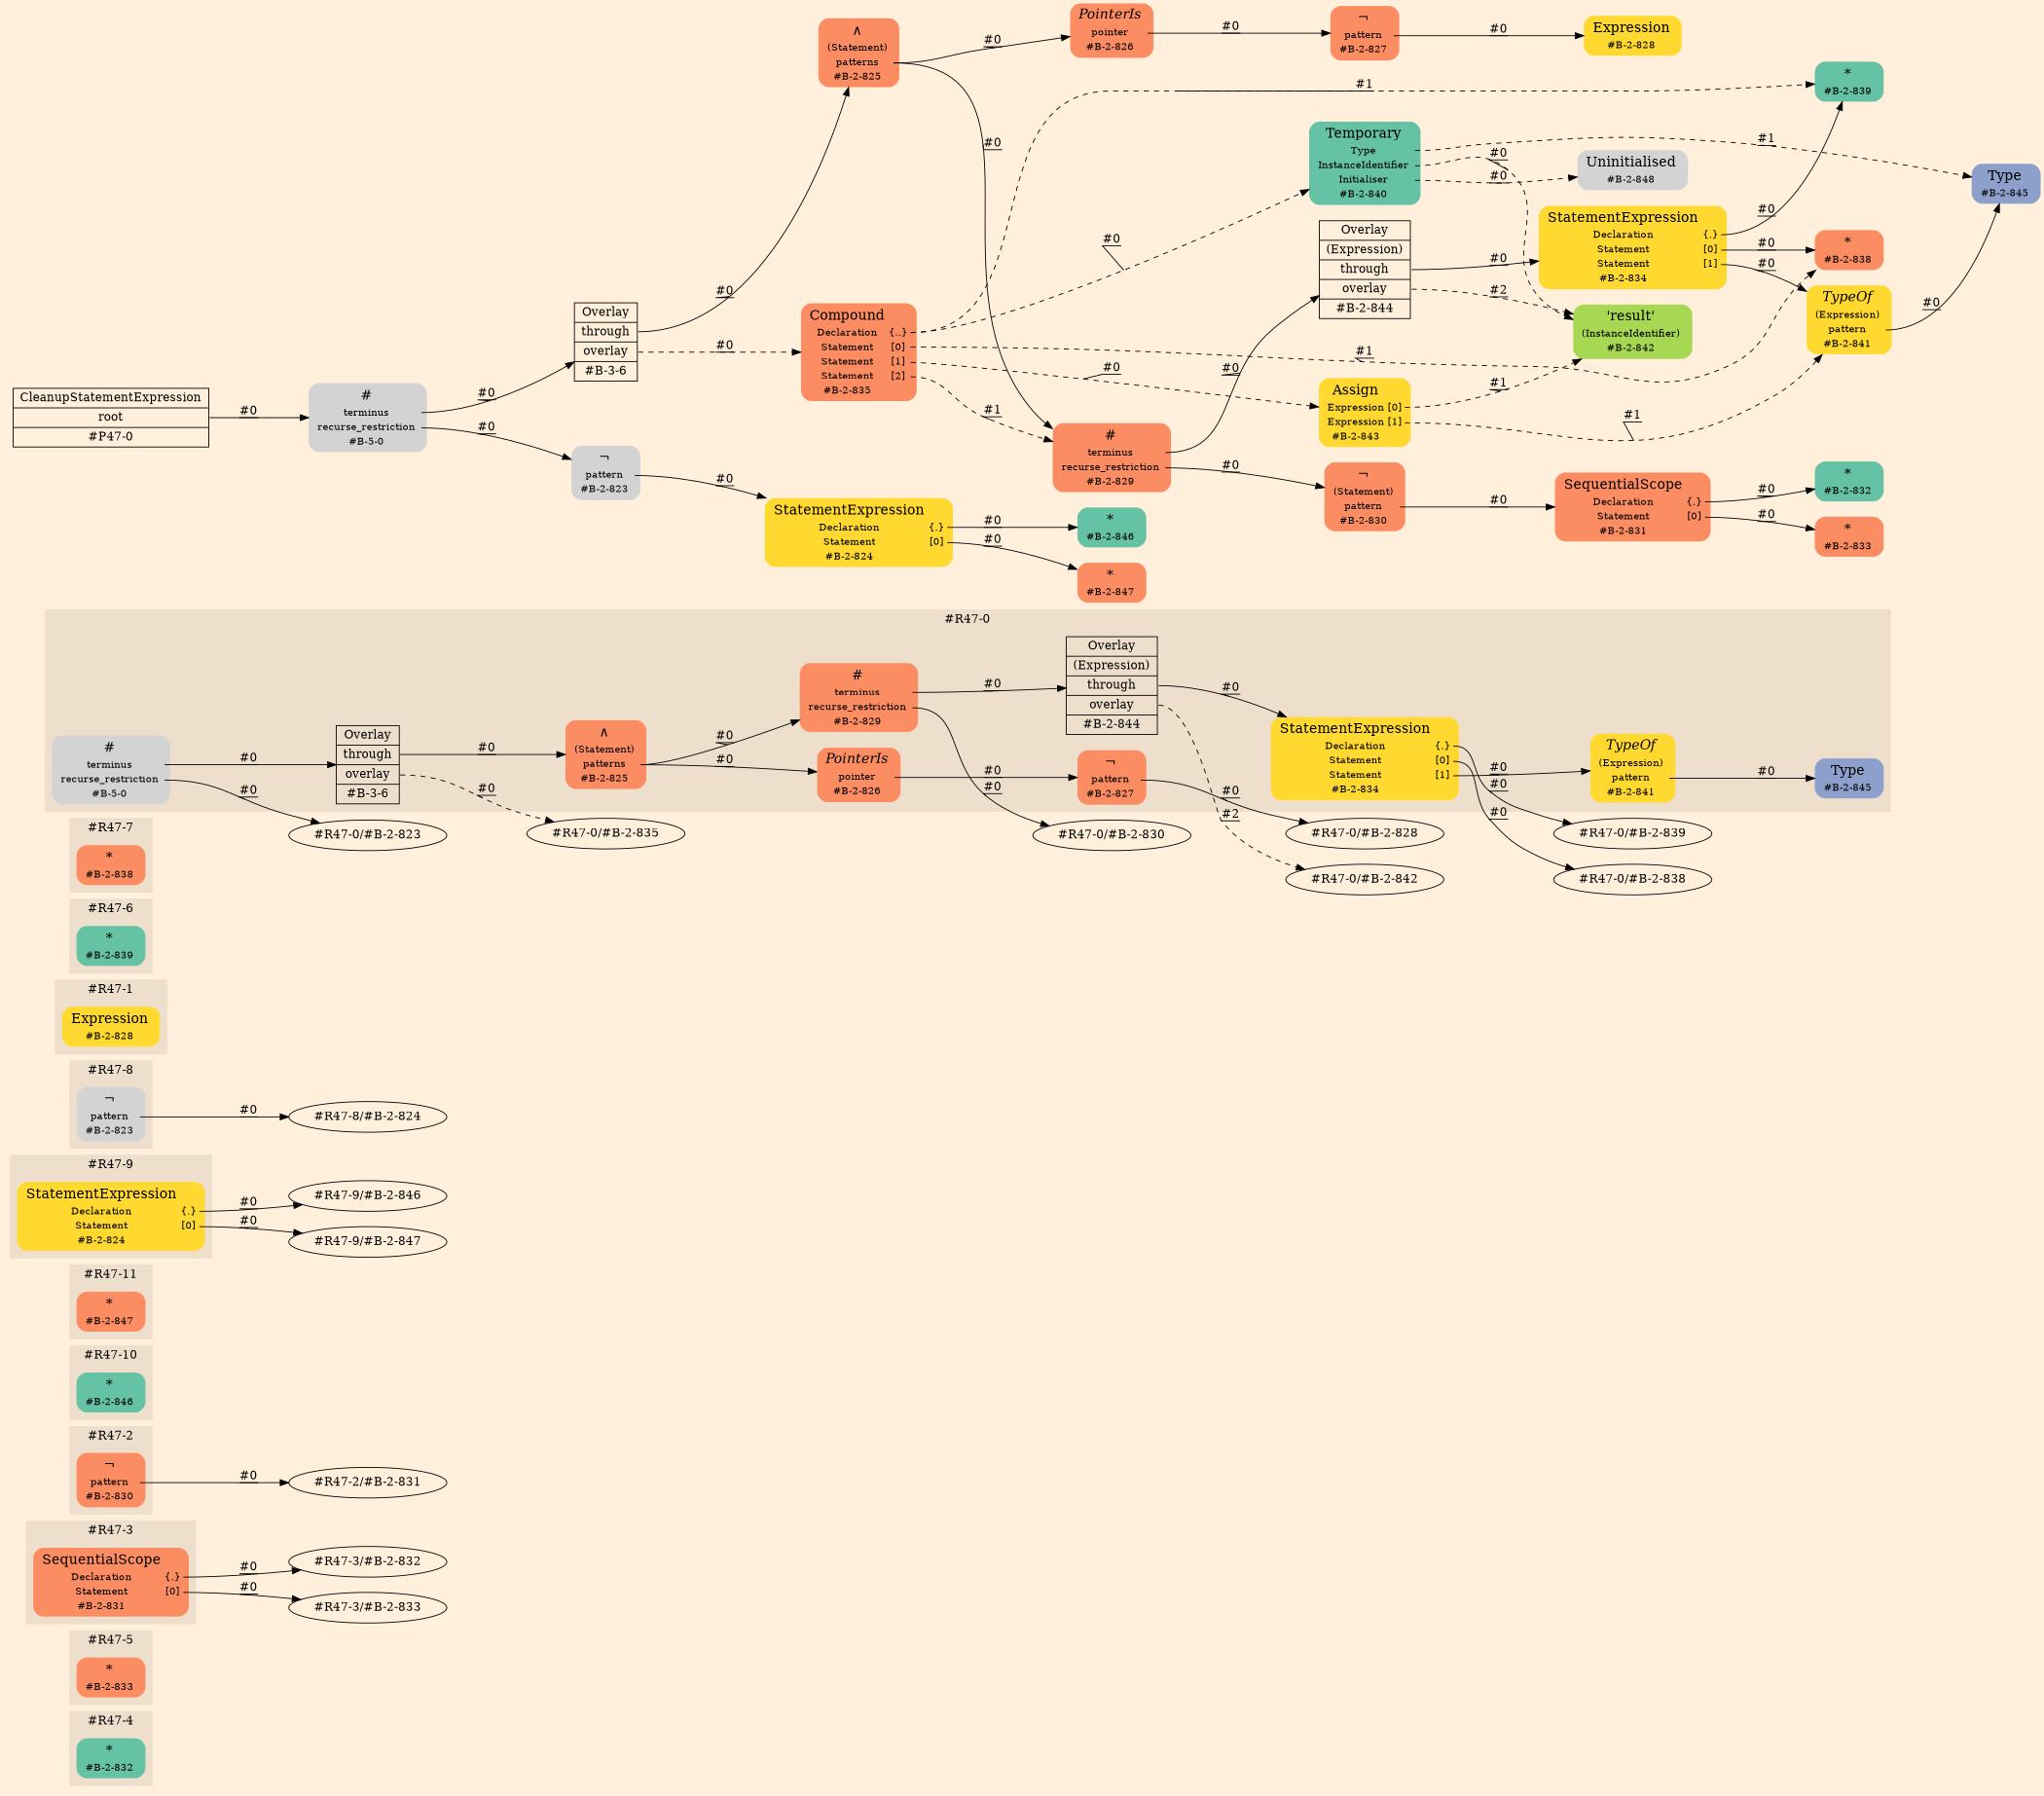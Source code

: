 digraph Inferno {
graph [
rankdir = "LR"
ranksep = 1.0
size = "14,20"
bgcolor = antiquewhite1
color = black
fontcolor = black
];
node [
];
subgraph "cluster#R47-4" {
label = "#R47-4"
style = "filled"
color = antiquewhite2
"#R47-4/#B-2-832" [
shape = "plaintext"
fillcolor = "/set28/1"
label = <<TABLE BORDER="0" CELLBORDER="0" CELLSPACING="0">
 <TR>
  <TD><FONT POINT-SIZE="16.0">*</FONT></TD>
  <TD></TD>
 </TR>
 <TR>
  <TD>#B-2-832</TD>
  <TD PORT="port0"></TD>
 </TR>
</TABLE>>
style = "rounded,filled"
fontsize = "12"
];
}
subgraph "cluster#R47-5" {
label = "#R47-5"
style = "filled"
color = antiquewhite2
"#R47-5/#B-2-833" [
shape = "plaintext"
fillcolor = "/set28/2"
label = <<TABLE BORDER="0" CELLBORDER="0" CELLSPACING="0">
 <TR>
  <TD><FONT POINT-SIZE="16.0">*</FONT></TD>
  <TD></TD>
 </TR>
 <TR>
  <TD>#B-2-833</TD>
  <TD PORT="port0"></TD>
 </TR>
</TABLE>>
style = "rounded,filled"
fontsize = "12"
];
}
subgraph "cluster#R47-3" {
label = "#R47-3"
style = "filled"
color = antiquewhite2
"#R47-3/#B-2-831" [
shape = "plaintext"
fillcolor = "/set28/2"
label = <<TABLE BORDER="0" CELLBORDER="0" CELLSPACING="0">
 <TR>
  <TD><FONT POINT-SIZE="16.0">SequentialScope</FONT></TD>
  <TD></TD>
 </TR>
 <TR>
  <TD>Declaration</TD>
  <TD PORT="port0">{.}</TD>
 </TR>
 <TR>
  <TD>Statement</TD>
  <TD PORT="port1">[0]</TD>
 </TR>
 <TR>
  <TD>#B-2-831</TD>
  <TD PORT="port2"></TD>
 </TR>
</TABLE>>
style = "rounded,filled"
fontsize = "12"
];
}
"#R47-3/#B-2-831":port0 -> "#R47-3/#B-2-832" [style="solid"
label = "#0"
decorate = true
color = black
fontcolor = black
];
"#R47-3/#B-2-831":port1 -> "#R47-3/#B-2-833" [style="solid"
label = "#0"
decorate = true
color = black
fontcolor = black
];
subgraph "cluster#R47-2" {
label = "#R47-2"
style = "filled"
color = antiquewhite2
"#R47-2/#B-2-830" [
shape = "plaintext"
fillcolor = "/set28/2"
label = <<TABLE BORDER="0" CELLBORDER="0" CELLSPACING="0">
 <TR>
  <TD><FONT POINT-SIZE="16.0">¬</FONT></TD>
  <TD></TD>
 </TR>
 <TR>
  <TD>pattern</TD>
  <TD PORT="port0"></TD>
 </TR>
 <TR>
  <TD>#B-2-830</TD>
  <TD PORT="port1"></TD>
 </TR>
</TABLE>>
style = "rounded,filled"
fontsize = "12"
];
}
"#R47-2/#B-2-830":port0 -> "#R47-2/#B-2-831" [style="solid"
label = "#0"
decorate = true
color = black
fontcolor = black
];
subgraph "cluster#R47-10" {
label = "#R47-10"
style = "filled"
color = antiquewhite2
"#R47-10/#B-2-846" [
shape = "plaintext"
fillcolor = "/set28/1"
label = <<TABLE BORDER="0" CELLBORDER="0" CELLSPACING="0">
 <TR>
  <TD><FONT POINT-SIZE="16.0">*</FONT></TD>
  <TD></TD>
 </TR>
 <TR>
  <TD>#B-2-846</TD>
  <TD PORT="port0"></TD>
 </TR>
</TABLE>>
style = "rounded,filled"
fontsize = "12"
];
}
subgraph "cluster#R47-11" {
label = "#R47-11"
style = "filled"
color = antiquewhite2
"#R47-11/#B-2-847" [
shape = "plaintext"
fillcolor = "/set28/2"
label = <<TABLE BORDER="0" CELLBORDER="0" CELLSPACING="0">
 <TR>
  <TD><FONT POINT-SIZE="16.0">*</FONT></TD>
  <TD></TD>
 </TR>
 <TR>
  <TD>#B-2-847</TD>
  <TD PORT="port0"></TD>
 </TR>
</TABLE>>
style = "rounded,filled"
fontsize = "12"
];
}
subgraph "cluster#R47-9" {
label = "#R47-9"
style = "filled"
color = antiquewhite2
"#R47-9/#B-2-824" [
shape = "plaintext"
fillcolor = "/set28/6"
label = <<TABLE BORDER="0" CELLBORDER="0" CELLSPACING="0">
 <TR>
  <TD><FONT POINT-SIZE="16.0">StatementExpression</FONT></TD>
  <TD></TD>
 </TR>
 <TR>
  <TD>Declaration</TD>
  <TD PORT="port0">{.}</TD>
 </TR>
 <TR>
  <TD>Statement</TD>
  <TD PORT="port1">[0]</TD>
 </TR>
 <TR>
  <TD>#B-2-824</TD>
  <TD PORT="port2"></TD>
 </TR>
</TABLE>>
style = "rounded,filled"
fontsize = "12"
];
}
"#R47-9/#B-2-824":port0 -> "#R47-9/#B-2-846" [style="solid"
label = "#0"
decorate = true
color = black
fontcolor = black
];
"#R47-9/#B-2-824":port1 -> "#R47-9/#B-2-847" [style="solid"
label = "#0"
decorate = true
color = black
fontcolor = black
];
subgraph "cluster#R47-8" {
label = "#R47-8"
style = "filled"
color = antiquewhite2
"#R47-8/#B-2-823" [
shape = "plaintext"
label = <<TABLE BORDER="0" CELLBORDER="0" CELLSPACING="0">
 <TR>
  <TD><FONT POINT-SIZE="16.0">¬</FONT></TD>
  <TD></TD>
 </TR>
 <TR>
  <TD>pattern</TD>
  <TD PORT="port0"></TD>
 </TR>
 <TR>
  <TD>#B-2-823</TD>
  <TD PORT="port1"></TD>
 </TR>
</TABLE>>
style = "rounded,filled"
fontsize = "12"
];
}
"#R47-8/#B-2-823":port0 -> "#R47-8/#B-2-824" [style="solid"
label = "#0"
decorate = true
color = black
fontcolor = black
];
subgraph "cluster#R47-1" {
label = "#R47-1"
style = "filled"
color = antiquewhite2
"#R47-1/#B-2-828" [
shape = "plaintext"
fillcolor = "/set28/6"
label = <<TABLE BORDER="0" CELLBORDER="0" CELLSPACING="0">
 <TR>
  <TD><FONT POINT-SIZE="16.0">Expression</FONT></TD>
  <TD></TD>
 </TR>
 <TR>
  <TD>#B-2-828</TD>
  <TD PORT="port0"></TD>
 </TR>
</TABLE>>
style = "rounded,filled"
fontsize = "12"
];
}
subgraph "cluster#R47-6" {
label = "#R47-6"
style = "filled"
color = antiquewhite2
"#R47-6/#B-2-839" [
shape = "plaintext"
fillcolor = "/set28/1"
label = <<TABLE BORDER="0" CELLBORDER="0" CELLSPACING="0">
 <TR>
  <TD><FONT POINT-SIZE="16.0">*</FONT></TD>
  <TD></TD>
 </TR>
 <TR>
  <TD>#B-2-839</TD>
  <TD PORT="port0"></TD>
 </TR>
</TABLE>>
style = "rounded,filled"
fontsize = "12"
];
}
subgraph "cluster#R47-7" {
label = "#R47-7"
style = "filled"
color = antiquewhite2
"#R47-7/#B-2-838" [
shape = "plaintext"
fillcolor = "/set28/2"
label = <<TABLE BORDER="0" CELLBORDER="0" CELLSPACING="0">
 <TR>
  <TD><FONT POINT-SIZE="16.0">*</FONT></TD>
  <TD></TD>
 </TR>
 <TR>
  <TD>#B-2-838</TD>
  <TD PORT="port0"></TD>
 </TR>
</TABLE>>
style = "rounded,filled"
fontsize = "12"
];
}
subgraph "cluster#R47-0" {
label = "#R47-0"
style = "filled"
color = antiquewhite2
"#R47-0/#B-2-827" [
shape = "plaintext"
fillcolor = "/set28/2"
label = <<TABLE BORDER="0" CELLBORDER="0" CELLSPACING="0">
 <TR>
  <TD><FONT POINT-SIZE="16.0">¬</FONT></TD>
  <TD></TD>
 </TR>
 <TR>
  <TD>pattern</TD>
  <TD PORT="port0"></TD>
 </TR>
 <TR>
  <TD>#B-2-827</TD>
  <TD PORT="port1"></TD>
 </TR>
</TABLE>>
style = "rounded,filled"
fontsize = "12"
];
"#R47-0/#B-2-826" [
shape = "plaintext"
fillcolor = "/set28/2"
label = <<TABLE BORDER="0" CELLBORDER="0" CELLSPACING="0">
 <TR>
  <TD><FONT POINT-SIZE="16.0"><I>PointerIs</I></FONT></TD>
  <TD></TD>
 </TR>
 <TR>
  <TD>pointer</TD>
  <TD PORT="port0"></TD>
 </TR>
 <TR>
  <TD>#B-2-826</TD>
  <TD PORT="port1"></TD>
 </TR>
</TABLE>>
style = "rounded,filled"
fontsize = "12"
];
"#R47-0/#B-2-841" [
shape = "plaintext"
fillcolor = "/set28/6"
label = <<TABLE BORDER="0" CELLBORDER="0" CELLSPACING="0">
 <TR>
  <TD><FONT POINT-SIZE="16.0"><I>TypeOf</I></FONT></TD>
  <TD></TD>
 </TR>
 <TR>
  <TD>(Expression)</TD>
  <TD PORT="port0"></TD>
 </TR>
 <TR>
  <TD>pattern</TD>
  <TD PORT="port1"></TD>
 </TR>
 <TR>
  <TD>#B-2-841</TD>
  <TD PORT="port2"></TD>
 </TR>
</TABLE>>
style = "rounded,filled"
fontsize = "12"
];
"#R47-0/#B-3-6" [
shape = "record"
fillcolor = antiquewhite2
label = "<fixed> Overlay | <port0> through | <port1> overlay | <port2> #B-3-6"
style = "filled"
fontsize = "14"
color = black
fontcolor = black
];
"#R47-0/#B-2-829" [
shape = "plaintext"
fillcolor = "/set28/2"
label = <<TABLE BORDER="0" CELLBORDER="0" CELLSPACING="0">
 <TR>
  <TD><FONT POINT-SIZE="16.0">#</FONT></TD>
  <TD></TD>
 </TR>
 <TR>
  <TD>terminus</TD>
  <TD PORT="port0"></TD>
 </TR>
 <TR>
  <TD>recurse_restriction</TD>
  <TD PORT="port1"></TD>
 </TR>
 <TR>
  <TD>#B-2-829</TD>
  <TD PORT="port2"></TD>
 </TR>
</TABLE>>
style = "rounded,filled"
fontsize = "12"
];
"#R47-0/#B-2-844" [
shape = "record"
fillcolor = antiquewhite2
label = "<fixed> Overlay | <port0> (Expression) | <port1> through | <port2> overlay | <port3> #B-2-844"
style = "filled"
fontsize = "14"
color = black
fontcolor = black
];
"#R47-0/#B-2-845" [
shape = "plaintext"
fillcolor = "/set28/3"
label = <<TABLE BORDER="0" CELLBORDER="0" CELLSPACING="0">
 <TR>
  <TD><FONT POINT-SIZE="16.0">Type</FONT></TD>
  <TD></TD>
 </TR>
 <TR>
  <TD>#B-2-845</TD>
  <TD PORT="port0"></TD>
 </TR>
</TABLE>>
style = "rounded,filled"
fontsize = "12"
];
"#R47-0/#B-2-834" [
shape = "plaintext"
fillcolor = "/set28/6"
label = <<TABLE BORDER="0" CELLBORDER="0" CELLSPACING="0">
 <TR>
  <TD><FONT POINT-SIZE="16.0">StatementExpression</FONT></TD>
  <TD></TD>
 </TR>
 <TR>
  <TD>Declaration</TD>
  <TD PORT="port0">{.}</TD>
 </TR>
 <TR>
  <TD>Statement</TD>
  <TD PORT="port1">[0]</TD>
 </TR>
 <TR>
  <TD>Statement</TD>
  <TD PORT="port2">[1]</TD>
 </TR>
 <TR>
  <TD>#B-2-834</TD>
  <TD PORT="port3"></TD>
 </TR>
</TABLE>>
style = "rounded,filled"
fontsize = "12"
];
"#R47-0/#B-5-0" [
shape = "plaintext"
label = <<TABLE BORDER="0" CELLBORDER="0" CELLSPACING="0">
 <TR>
  <TD><FONT POINT-SIZE="16.0">#</FONT></TD>
  <TD></TD>
 </TR>
 <TR>
  <TD>terminus</TD>
  <TD PORT="port0"></TD>
 </TR>
 <TR>
  <TD>recurse_restriction</TD>
  <TD PORT="port1"></TD>
 </TR>
 <TR>
  <TD>#B-5-0</TD>
  <TD PORT="port2"></TD>
 </TR>
</TABLE>>
style = "rounded,filled"
fontsize = "12"
];
"#R47-0/#B-2-825" [
shape = "plaintext"
fillcolor = "/set28/2"
label = <<TABLE BORDER="0" CELLBORDER="0" CELLSPACING="0">
 <TR>
  <TD><FONT POINT-SIZE="16.0">∧</FONT></TD>
  <TD></TD>
 </TR>
 <TR>
  <TD>(Statement)</TD>
  <TD PORT="port0"></TD>
 </TR>
 <TR>
  <TD>patterns</TD>
  <TD PORT="port1"></TD>
 </TR>
 <TR>
  <TD>#B-2-825</TD>
  <TD PORT="port2"></TD>
 </TR>
</TABLE>>
style = "rounded,filled"
fontsize = "12"
];
}
"#R47-0/#B-2-827":port0 -> "#R47-0/#B-2-828" [style="solid"
label = "#0"
decorate = true
color = black
fontcolor = black
];
"#R47-0/#B-2-826":port0 -> "#R47-0/#B-2-827" [style="solid"
label = "#0"
decorate = true
color = black
fontcolor = black
];
"#R47-0/#B-2-841":port1 -> "#R47-0/#B-2-845" [style="solid"
label = "#0"
decorate = true
color = black
fontcolor = black
];
"#R47-0/#B-3-6":port0 -> "#R47-0/#B-2-825" [style="solid"
label = "#0"
decorate = true
color = black
fontcolor = black
];
"#R47-0/#B-3-6":port1 -> "#R47-0/#B-2-835" [style="dashed"
label = "#0"
decorate = true
color = black
fontcolor = black
];
"#R47-0/#B-2-829":port0 -> "#R47-0/#B-2-844" [style="solid"
label = "#0"
decorate = true
color = black
fontcolor = black
];
"#R47-0/#B-2-829":port1 -> "#R47-0/#B-2-830" [style="solid"
label = "#0"
decorate = true
color = black
fontcolor = black
];
"#R47-0/#B-2-844":port1 -> "#R47-0/#B-2-834" [style="solid"
label = "#0"
decorate = true
color = black
fontcolor = black
];
"#R47-0/#B-2-844":port2 -> "#R47-0/#B-2-842" [style="dashed"
label = "#2"
decorate = true
color = black
fontcolor = black
];
"#R47-0/#B-2-834":port0 -> "#R47-0/#B-2-839" [style="solid"
label = "#0"
decorate = true
color = black
fontcolor = black
];
"#R47-0/#B-2-834":port1 -> "#R47-0/#B-2-838" [style="solid"
label = "#0"
decorate = true
color = black
fontcolor = black
];
"#R47-0/#B-2-834":port2 -> "#R47-0/#B-2-841" [style="solid"
label = "#0"
decorate = true
color = black
fontcolor = black
];
"#R47-0/#B-5-0":port0 -> "#R47-0/#B-3-6" [style="solid"
label = "#0"
decorate = true
color = black
fontcolor = black
];
"#R47-0/#B-5-0":port1 -> "#R47-0/#B-2-823" [style="solid"
label = "#0"
decorate = true
color = black
fontcolor = black
];
"#R47-0/#B-2-825":port1 -> "#R47-0/#B-2-829" [style="solid"
label = "#0"
decorate = true
color = black
fontcolor = black
];
"#R47-0/#B-2-825":port1 -> "#R47-0/#B-2-826" [style="solid"
label = "#0"
decorate = true
color = black
fontcolor = black
];
"CR#P47-0" [
shape = "record"
fillcolor = antiquewhite1
label = "<fixed> CleanupStatementExpression | <port0> root | <port1> #P47-0"
style = "filled"
fontsize = "14"
color = black
fontcolor = black
];
"#B-5-0" [
shape = "plaintext"
label = <<TABLE BORDER="0" CELLBORDER="0" CELLSPACING="0">
 <TR>
  <TD><FONT POINT-SIZE="16.0">#</FONT></TD>
  <TD></TD>
 </TR>
 <TR>
  <TD>terminus</TD>
  <TD PORT="port0"></TD>
 </TR>
 <TR>
  <TD>recurse_restriction</TD>
  <TD PORT="port1"></TD>
 </TR>
 <TR>
  <TD>#B-5-0</TD>
  <TD PORT="port2"></TD>
 </TR>
</TABLE>>
style = "rounded,filled"
fontsize = "12"
];
"#B-3-6" [
shape = "record"
fillcolor = antiquewhite1
label = "<fixed> Overlay | <port0> through | <port1> overlay | <port2> #B-3-6"
style = "filled"
fontsize = "14"
color = black
fontcolor = black
];
"#B-2-825" [
shape = "plaintext"
fillcolor = "/set28/2"
label = <<TABLE BORDER="0" CELLBORDER="0" CELLSPACING="0">
 <TR>
  <TD><FONT POINT-SIZE="16.0">∧</FONT></TD>
  <TD></TD>
 </TR>
 <TR>
  <TD>(Statement)</TD>
  <TD PORT="port0"></TD>
 </TR>
 <TR>
  <TD>patterns</TD>
  <TD PORT="port1"></TD>
 </TR>
 <TR>
  <TD>#B-2-825</TD>
  <TD PORT="port2"></TD>
 </TR>
</TABLE>>
style = "rounded,filled"
fontsize = "12"
];
"#B-2-829" [
shape = "plaintext"
fillcolor = "/set28/2"
label = <<TABLE BORDER="0" CELLBORDER="0" CELLSPACING="0">
 <TR>
  <TD><FONT POINT-SIZE="16.0">#</FONT></TD>
  <TD></TD>
 </TR>
 <TR>
  <TD>terminus</TD>
  <TD PORT="port0"></TD>
 </TR>
 <TR>
  <TD>recurse_restriction</TD>
  <TD PORT="port1"></TD>
 </TR>
 <TR>
  <TD>#B-2-829</TD>
  <TD PORT="port2"></TD>
 </TR>
</TABLE>>
style = "rounded,filled"
fontsize = "12"
];
"#B-2-844" [
shape = "record"
fillcolor = antiquewhite1
label = "<fixed> Overlay | <port0> (Expression) | <port1> through | <port2> overlay | <port3> #B-2-844"
style = "filled"
fontsize = "14"
color = black
fontcolor = black
];
"#B-2-834" [
shape = "plaintext"
fillcolor = "/set28/6"
label = <<TABLE BORDER="0" CELLBORDER="0" CELLSPACING="0">
 <TR>
  <TD><FONT POINT-SIZE="16.0">StatementExpression</FONT></TD>
  <TD></TD>
 </TR>
 <TR>
  <TD>Declaration</TD>
  <TD PORT="port0">{.}</TD>
 </TR>
 <TR>
  <TD>Statement</TD>
  <TD PORT="port1">[0]</TD>
 </TR>
 <TR>
  <TD>Statement</TD>
  <TD PORT="port2">[1]</TD>
 </TR>
 <TR>
  <TD>#B-2-834</TD>
  <TD PORT="port3"></TD>
 </TR>
</TABLE>>
style = "rounded,filled"
fontsize = "12"
];
"#B-2-839" [
shape = "plaintext"
fillcolor = "/set28/1"
label = <<TABLE BORDER="0" CELLBORDER="0" CELLSPACING="0">
 <TR>
  <TD><FONT POINT-SIZE="16.0">*</FONT></TD>
  <TD></TD>
 </TR>
 <TR>
  <TD>#B-2-839</TD>
  <TD PORT="port0"></TD>
 </TR>
</TABLE>>
style = "rounded,filled"
fontsize = "12"
];
"#B-2-838" [
shape = "plaintext"
fillcolor = "/set28/2"
label = <<TABLE BORDER="0" CELLBORDER="0" CELLSPACING="0">
 <TR>
  <TD><FONT POINT-SIZE="16.0">*</FONT></TD>
  <TD></TD>
 </TR>
 <TR>
  <TD>#B-2-838</TD>
  <TD PORT="port0"></TD>
 </TR>
</TABLE>>
style = "rounded,filled"
fontsize = "12"
];
"#B-2-841" [
shape = "plaintext"
fillcolor = "/set28/6"
label = <<TABLE BORDER="0" CELLBORDER="0" CELLSPACING="0">
 <TR>
  <TD><FONT POINT-SIZE="16.0"><I>TypeOf</I></FONT></TD>
  <TD></TD>
 </TR>
 <TR>
  <TD>(Expression)</TD>
  <TD PORT="port0"></TD>
 </TR>
 <TR>
  <TD>pattern</TD>
  <TD PORT="port1"></TD>
 </TR>
 <TR>
  <TD>#B-2-841</TD>
  <TD PORT="port2"></TD>
 </TR>
</TABLE>>
style = "rounded,filled"
fontsize = "12"
];
"#B-2-845" [
shape = "plaintext"
fillcolor = "/set28/3"
label = <<TABLE BORDER="0" CELLBORDER="0" CELLSPACING="0">
 <TR>
  <TD><FONT POINT-SIZE="16.0">Type</FONT></TD>
  <TD></TD>
 </TR>
 <TR>
  <TD>#B-2-845</TD>
  <TD PORT="port0"></TD>
 </TR>
</TABLE>>
style = "rounded,filled"
fontsize = "12"
];
"#B-2-842" [
shape = "plaintext"
fillcolor = "/set28/5"
label = <<TABLE BORDER="0" CELLBORDER="0" CELLSPACING="0">
 <TR>
  <TD><FONT POINT-SIZE="16.0">'result'</FONT></TD>
  <TD></TD>
 </TR>
 <TR>
  <TD>(InstanceIdentifier)</TD>
  <TD PORT="port0"></TD>
 </TR>
 <TR>
  <TD>#B-2-842</TD>
  <TD PORT="port1"></TD>
 </TR>
</TABLE>>
style = "rounded,filled"
fontsize = "12"
];
"#B-2-830" [
shape = "plaintext"
fillcolor = "/set28/2"
label = <<TABLE BORDER="0" CELLBORDER="0" CELLSPACING="0">
 <TR>
  <TD><FONT POINT-SIZE="16.0">¬</FONT></TD>
  <TD></TD>
 </TR>
 <TR>
  <TD>(Statement)</TD>
  <TD PORT="port0"></TD>
 </TR>
 <TR>
  <TD>pattern</TD>
  <TD PORT="port1"></TD>
 </TR>
 <TR>
  <TD>#B-2-830</TD>
  <TD PORT="port2"></TD>
 </TR>
</TABLE>>
style = "rounded,filled"
fontsize = "12"
];
"#B-2-831" [
shape = "plaintext"
fillcolor = "/set28/2"
label = <<TABLE BORDER="0" CELLBORDER="0" CELLSPACING="0">
 <TR>
  <TD><FONT POINT-SIZE="16.0">SequentialScope</FONT></TD>
  <TD></TD>
 </TR>
 <TR>
  <TD>Declaration</TD>
  <TD PORT="port0">{.}</TD>
 </TR>
 <TR>
  <TD>Statement</TD>
  <TD PORT="port1">[0]</TD>
 </TR>
 <TR>
  <TD>#B-2-831</TD>
  <TD PORT="port2"></TD>
 </TR>
</TABLE>>
style = "rounded,filled"
fontsize = "12"
];
"#B-2-832" [
shape = "plaintext"
fillcolor = "/set28/1"
label = <<TABLE BORDER="0" CELLBORDER="0" CELLSPACING="0">
 <TR>
  <TD><FONT POINT-SIZE="16.0">*</FONT></TD>
  <TD></TD>
 </TR>
 <TR>
  <TD>#B-2-832</TD>
  <TD PORT="port0"></TD>
 </TR>
</TABLE>>
style = "rounded,filled"
fontsize = "12"
];
"#B-2-833" [
shape = "plaintext"
fillcolor = "/set28/2"
label = <<TABLE BORDER="0" CELLBORDER="0" CELLSPACING="0">
 <TR>
  <TD><FONT POINT-SIZE="16.0">*</FONT></TD>
  <TD></TD>
 </TR>
 <TR>
  <TD>#B-2-833</TD>
  <TD PORT="port0"></TD>
 </TR>
</TABLE>>
style = "rounded,filled"
fontsize = "12"
];
"#B-2-826" [
shape = "plaintext"
fillcolor = "/set28/2"
label = <<TABLE BORDER="0" CELLBORDER="0" CELLSPACING="0">
 <TR>
  <TD><FONT POINT-SIZE="16.0"><I>PointerIs</I></FONT></TD>
  <TD></TD>
 </TR>
 <TR>
  <TD>pointer</TD>
  <TD PORT="port0"></TD>
 </TR>
 <TR>
  <TD>#B-2-826</TD>
  <TD PORT="port1"></TD>
 </TR>
</TABLE>>
style = "rounded,filled"
fontsize = "12"
];
"#B-2-827" [
shape = "plaintext"
fillcolor = "/set28/2"
label = <<TABLE BORDER="0" CELLBORDER="0" CELLSPACING="0">
 <TR>
  <TD><FONT POINT-SIZE="16.0">¬</FONT></TD>
  <TD></TD>
 </TR>
 <TR>
  <TD>pattern</TD>
  <TD PORT="port0"></TD>
 </TR>
 <TR>
  <TD>#B-2-827</TD>
  <TD PORT="port1"></TD>
 </TR>
</TABLE>>
style = "rounded,filled"
fontsize = "12"
];
"#B-2-828" [
shape = "plaintext"
fillcolor = "/set28/6"
label = <<TABLE BORDER="0" CELLBORDER="0" CELLSPACING="0">
 <TR>
  <TD><FONT POINT-SIZE="16.0">Expression</FONT></TD>
  <TD></TD>
 </TR>
 <TR>
  <TD>#B-2-828</TD>
  <TD PORT="port0"></TD>
 </TR>
</TABLE>>
style = "rounded,filled"
fontsize = "12"
];
"#B-2-835" [
shape = "plaintext"
fillcolor = "/set28/2"
label = <<TABLE BORDER="0" CELLBORDER="0" CELLSPACING="0">
 <TR>
  <TD><FONT POINT-SIZE="16.0">Compound</FONT></TD>
  <TD></TD>
 </TR>
 <TR>
  <TD>Declaration</TD>
  <TD PORT="port0">{..}</TD>
 </TR>
 <TR>
  <TD>Statement</TD>
  <TD PORT="port1">[0]</TD>
 </TR>
 <TR>
  <TD>Statement</TD>
  <TD PORT="port2">[1]</TD>
 </TR>
 <TR>
  <TD>Statement</TD>
  <TD PORT="port3">[2]</TD>
 </TR>
 <TR>
  <TD>#B-2-835</TD>
  <TD PORT="port4"></TD>
 </TR>
</TABLE>>
style = "rounded,filled"
fontsize = "12"
];
"#B-2-840" [
shape = "plaintext"
fillcolor = "/set28/1"
label = <<TABLE BORDER="0" CELLBORDER="0" CELLSPACING="0">
 <TR>
  <TD><FONT POINT-SIZE="16.0">Temporary</FONT></TD>
  <TD></TD>
 </TR>
 <TR>
  <TD>Type</TD>
  <TD PORT="port0"></TD>
 </TR>
 <TR>
  <TD>InstanceIdentifier</TD>
  <TD PORT="port1"></TD>
 </TR>
 <TR>
  <TD>Initialiser</TD>
  <TD PORT="port2"></TD>
 </TR>
 <TR>
  <TD>#B-2-840</TD>
  <TD PORT="port3"></TD>
 </TR>
</TABLE>>
style = "rounded,filled"
fontsize = "12"
];
"#B-2-848" [
shape = "plaintext"
label = <<TABLE BORDER="0" CELLBORDER="0" CELLSPACING="0">
 <TR>
  <TD><FONT POINT-SIZE="16.0">Uninitialised</FONT></TD>
  <TD></TD>
 </TR>
 <TR>
  <TD>#B-2-848</TD>
  <TD PORT="port0"></TD>
 </TR>
</TABLE>>
style = "rounded,filled"
fontsize = "12"
];
"#B-2-843" [
shape = "plaintext"
fillcolor = "/set28/6"
label = <<TABLE BORDER="0" CELLBORDER="0" CELLSPACING="0">
 <TR>
  <TD><FONT POINT-SIZE="16.0">Assign</FONT></TD>
  <TD></TD>
 </TR>
 <TR>
  <TD>Expression</TD>
  <TD PORT="port0">[0]</TD>
 </TR>
 <TR>
  <TD>Expression</TD>
  <TD PORT="port1">[1]</TD>
 </TR>
 <TR>
  <TD>#B-2-843</TD>
  <TD PORT="port2"></TD>
 </TR>
</TABLE>>
style = "rounded,filled"
fontsize = "12"
];
"#B-2-823" [
shape = "plaintext"
label = <<TABLE BORDER="0" CELLBORDER="0" CELLSPACING="0">
 <TR>
  <TD><FONT POINT-SIZE="16.0">¬</FONT></TD>
  <TD></TD>
 </TR>
 <TR>
  <TD>pattern</TD>
  <TD PORT="port0"></TD>
 </TR>
 <TR>
  <TD>#B-2-823</TD>
  <TD PORT="port1"></TD>
 </TR>
</TABLE>>
style = "rounded,filled"
fontsize = "12"
];
"#B-2-824" [
shape = "plaintext"
fillcolor = "/set28/6"
label = <<TABLE BORDER="0" CELLBORDER="0" CELLSPACING="0">
 <TR>
  <TD><FONT POINT-SIZE="16.0">StatementExpression</FONT></TD>
  <TD></TD>
 </TR>
 <TR>
  <TD>Declaration</TD>
  <TD PORT="port0">{.}</TD>
 </TR>
 <TR>
  <TD>Statement</TD>
  <TD PORT="port1">[0]</TD>
 </TR>
 <TR>
  <TD>#B-2-824</TD>
  <TD PORT="port2"></TD>
 </TR>
</TABLE>>
style = "rounded,filled"
fontsize = "12"
];
"#B-2-846" [
shape = "plaintext"
fillcolor = "/set28/1"
label = <<TABLE BORDER="0" CELLBORDER="0" CELLSPACING="0">
 <TR>
  <TD><FONT POINT-SIZE="16.0">*</FONT></TD>
  <TD></TD>
 </TR>
 <TR>
  <TD>#B-2-846</TD>
  <TD PORT="port0"></TD>
 </TR>
</TABLE>>
style = "rounded,filled"
fontsize = "12"
];
"#B-2-847" [
shape = "plaintext"
fillcolor = "/set28/2"
label = <<TABLE BORDER="0" CELLBORDER="0" CELLSPACING="0">
 <TR>
  <TD><FONT POINT-SIZE="16.0">*</FONT></TD>
  <TD></TD>
 </TR>
 <TR>
  <TD>#B-2-847</TD>
  <TD PORT="port0"></TD>
 </TR>
</TABLE>>
style = "rounded,filled"
fontsize = "12"
];
"CR#P47-0":port0 -> "#B-5-0" [style="solid"
label = "#0"
decorate = true
color = black
fontcolor = black
];
"#B-5-0":port0 -> "#B-3-6" [style="solid"
label = "#0"
decorate = true
color = black
fontcolor = black
];
"#B-5-0":port1 -> "#B-2-823" [style="solid"
label = "#0"
decorate = true
color = black
fontcolor = black
];
"#B-3-6":port0 -> "#B-2-825" [style="solid"
label = "#0"
decorate = true
color = black
fontcolor = black
];
"#B-3-6":port1 -> "#B-2-835" [style="dashed"
label = "#0"
decorate = true
color = black
fontcolor = black
];
"#B-2-825":port1 -> "#B-2-829" [style="solid"
label = "#0"
decorate = true
color = black
fontcolor = black
];
"#B-2-825":port1 -> "#B-2-826" [style="solid"
label = "#0"
decorate = true
color = black
fontcolor = black
];
"#B-2-829":port0 -> "#B-2-844" [style="solid"
label = "#0"
decorate = true
color = black
fontcolor = black
];
"#B-2-829":port1 -> "#B-2-830" [style="solid"
label = "#0"
decorate = true
color = black
fontcolor = black
];
"#B-2-844":port1 -> "#B-2-834" [style="solid"
label = "#0"
decorate = true
color = black
fontcolor = black
];
"#B-2-844":port2 -> "#B-2-842" [style="dashed"
label = "#2"
decorate = true
color = black
fontcolor = black
];
"#B-2-834":port0 -> "#B-2-839" [style="solid"
label = "#0"
decorate = true
color = black
fontcolor = black
];
"#B-2-834":port1 -> "#B-2-838" [style="solid"
label = "#0"
decorate = true
color = black
fontcolor = black
];
"#B-2-834":port2 -> "#B-2-841" [style="solid"
label = "#0"
decorate = true
color = black
fontcolor = black
];
"#B-2-841":port1 -> "#B-2-845" [style="solid"
label = "#0"
decorate = true
color = black
fontcolor = black
];
"#B-2-830":port1 -> "#B-2-831" [style="solid"
label = "#0"
decorate = true
color = black
fontcolor = black
];
"#B-2-831":port0 -> "#B-2-832" [style="solid"
label = "#0"
decorate = true
color = black
fontcolor = black
];
"#B-2-831":port1 -> "#B-2-833" [style="solid"
label = "#0"
decorate = true
color = black
fontcolor = black
];
"#B-2-826":port0 -> "#B-2-827" [style="solid"
label = "#0"
decorate = true
color = black
fontcolor = black
];
"#B-2-827":port0 -> "#B-2-828" [style="solid"
label = "#0"
decorate = true
color = black
fontcolor = black
];
"#B-2-835":port0 -> "#B-2-839" [style="dashed"
label = "#1"
decorate = true
color = black
fontcolor = black
];
"#B-2-835":port0 -> "#B-2-840" [style="dashed"
label = "#0"
decorate = true
color = black
fontcolor = black
];
"#B-2-835":port1 -> "#B-2-838" [style="dashed"
label = "#1"
decorate = true
color = black
fontcolor = black
];
"#B-2-835":port2 -> "#B-2-843" [style="dashed"
label = "#0"
decorate = true
color = black
fontcolor = black
];
"#B-2-835":port3 -> "#B-2-829" [style="dashed"
label = "#1"
decorate = true
color = black
fontcolor = black
];
"#B-2-840":port0 -> "#B-2-845" [style="dashed"
label = "#1"
decorate = true
color = black
fontcolor = black
];
"#B-2-840":port1 -> "#B-2-842" [style="dashed"
label = "#0"
decorate = true
color = black
fontcolor = black
];
"#B-2-840":port2 -> "#B-2-848" [style="dashed"
label = "#0"
decorate = true
color = black
fontcolor = black
];
"#B-2-843":port0 -> "#B-2-842" [style="dashed"
label = "#1"
decorate = true
color = black
fontcolor = black
];
"#B-2-843":port1 -> "#B-2-841" [style="dashed"
label = "#1"
decorate = true
color = black
fontcolor = black
];
"#B-2-823":port0 -> "#B-2-824" [style="solid"
label = "#0"
decorate = true
color = black
fontcolor = black
];
"#B-2-824":port0 -> "#B-2-846" [style="solid"
label = "#0"
decorate = true
color = black
fontcolor = black
];
"#B-2-824":port1 -> "#B-2-847" [style="solid"
label = "#0"
decorate = true
color = black
fontcolor = black
];
}
